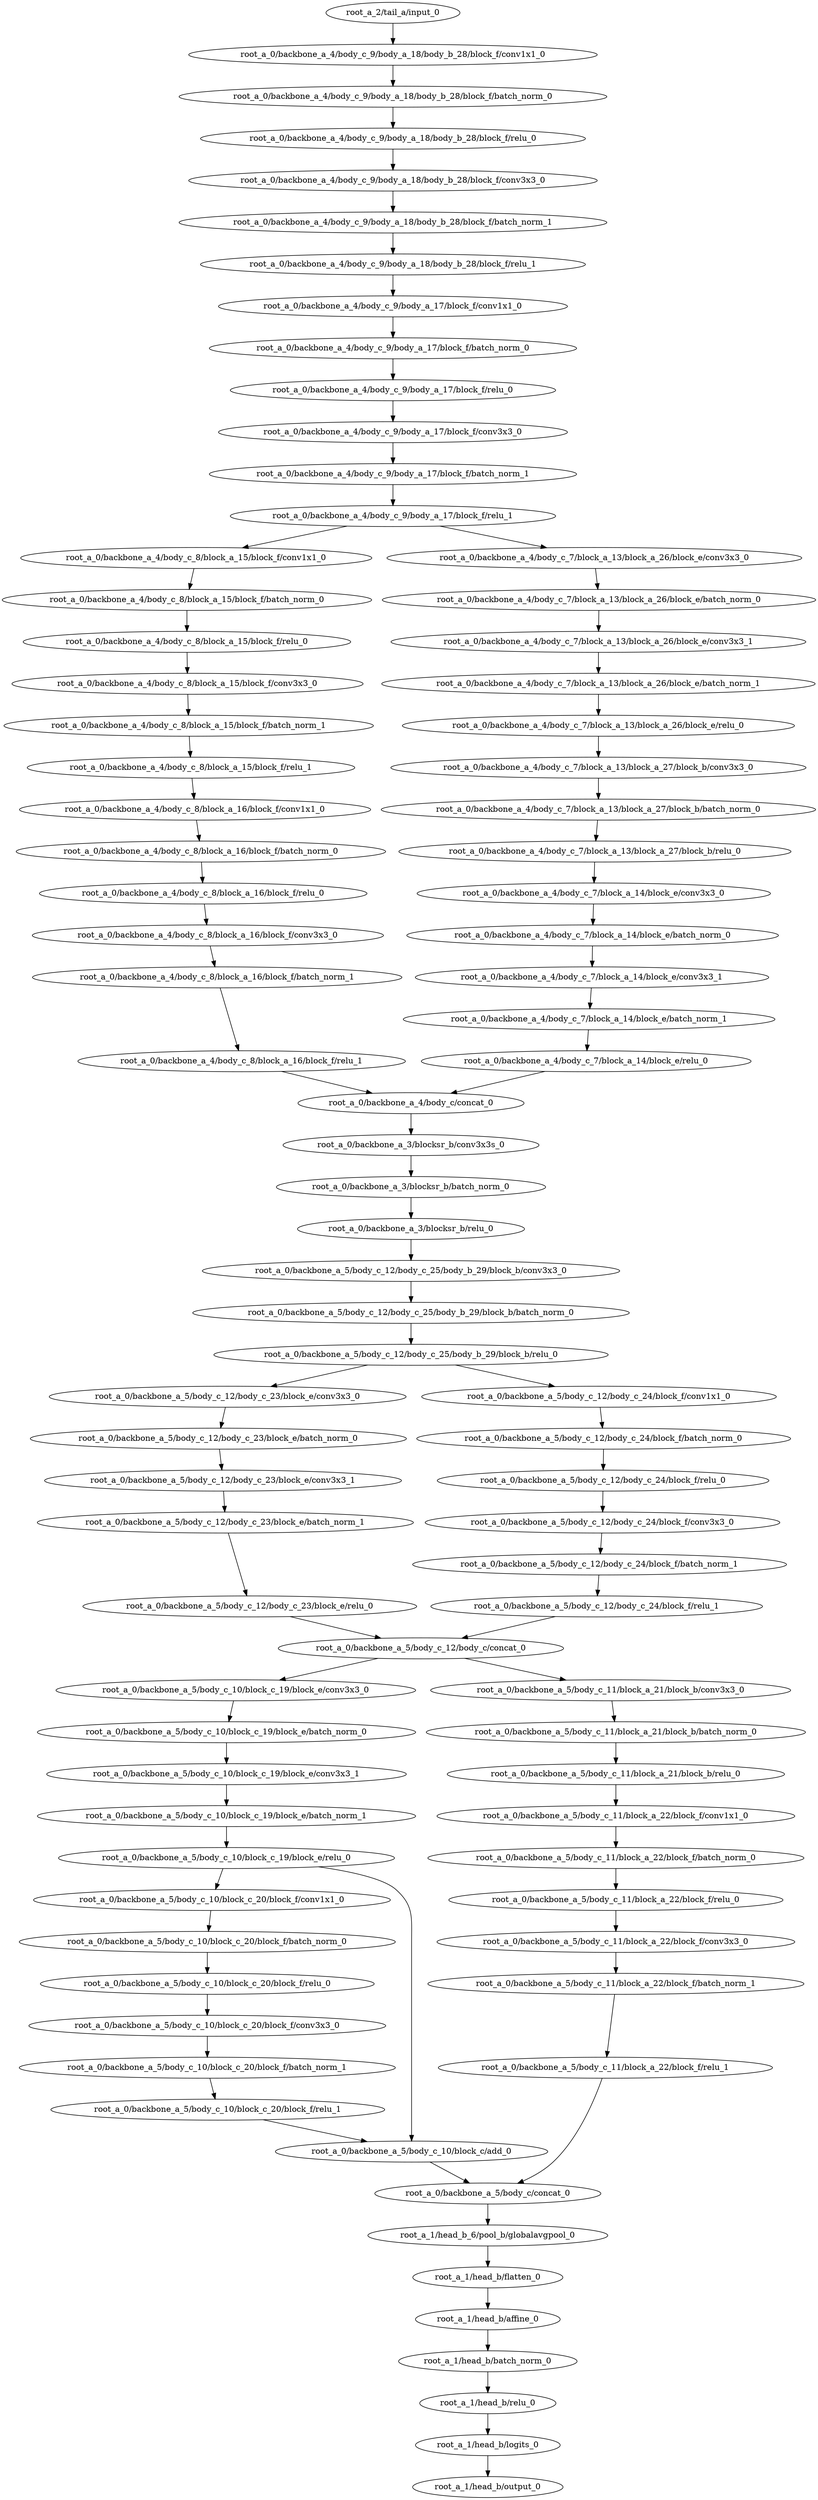 digraph root_a {
	"root_a_2/tail_a/input_0"
	"root_a_0/backbone_a_4/body_c_9/body_a_18/body_b_28/block_f/conv1x1_0"
	"root_a_0/backbone_a_4/body_c_9/body_a_18/body_b_28/block_f/batch_norm_0"
	"root_a_0/backbone_a_4/body_c_9/body_a_18/body_b_28/block_f/relu_0"
	"root_a_0/backbone_a_4/body_c_9/body_a_18/body_b_28/block_f/conv3x3_0"
	"root_a_0/backbone_a_4/body_c_9/body_a_18/body_b_28/block_f/batch_norm_1"
	"root_a_0/backbone_a_4/body_c_9/body_a_18/body_b_28/block_f/relu_1"
	"root_a_0/backbone_a_4/body_c_9/body_a_17/block_f/conv1x1_0"
	"root_a_0/backbone_a_4/body_c_9/body_a_17/block_f/batch_norm_0"
	"root_a_0/backbone_a_4/body_c_9/body_a_17/block_f/relu_0"
	"root_a_0/backbone_a_4/body_c_9/body_a_17/block_f/conv3x3_0"
	"root_a_0/backbone_a_4/body_c_9/body_a_17/block_f/batch_norm_1"
	"root_a_0/backbone_a_4/body_c_9/body_a_17/block_f/relu_1"
	"root_a_0/backbone_a_4/body_c_8/block_a_15/block_f/conv1x1_0"
	"root_a_0/backbone_a_4/body_c_8/block_a_15/block_f/batch_norm_0"
	"root_a_0/backbone_a_4/body_c_8/block_a_15/block_f/relu_0"
	"root_a_0/backbone_a_4/body_c_8/block_a_15/block_f/conv3x3_0"
	"root_a_0/backbone_a_4/body_c_8/block_a_15/block_f/batch_norm_1"
	"root_a_0/backbone_a_4/body_c_8/block_a_15/block_f/relu_1"
	"root_a_0/backbone_a_4/body_c_8/block_a_16/block_f/conv1x1_0"
	"root_a_0/backbone_a_4/body_c_8/block_a_16/block_f/batch_norm_0"
	"root_a_0/backbone_a_4/body_c_8/block_a_16/block_f/relu_0"
	"root_a_0/backbone_a_4/body_c_8/block_a_16/block_f/conv3x3_0"
	"root_a_0/backbone_a_4/body_c_8/block_a_16/block_f/batch_norm_1"
	"root_a_0/backbone_a_4/body_c_8/block_a_16/block_f/relu_1"
	"root_a_0/backbone_a_4/body_c_7/block_a_13/block_a_26/block_e/conv3x3_0"
	"root_a_0/backbone_a_4/body_c_7/block_a_13/block_a_26/block_e/batch_norm_0"
	"root_a_0/backbone_a_4/body_c_7/block_a_13/block_a_26/block_e/conv3x3_1"
	"root_a_0/backbone_a_4/body_c_7/block_a_13/block_a_26/block_e/batch_norm_1"
	"root_a_0/backbone_a_4/body_c_7/block_a_13/block_a_26/block_e/relu_0"
	"root_a_0/backbone_a_4/body_c_7/block_a_13/block_a_27/block_b/conv3x3_0"
	"root_a_0/backbone_a_4/body_c_7/block_a_13/block_a_27/block_b/batch_norm_0"
	"root_a_0/backbone_a_4/body_c_7/block_a_13/block_a_27/block_b/relu_0"
	"root_a_0/backbone_a_4/body_c_7/block_a_14/block_e/conv3x3_0"
	"root_a_0/backbone_a_4/body_c_7/block_a_14/block_e/batch_norm_0"
	"root_a_0/backbone_a_4/body_c_7/block_a_14/block_e/conv3x3_1"
	"root_a_0/backbone_a_4/body_c_7/block_a_14/block_e/batch_norm_1"
	"root_a_0/backbone_a_4/body_c_7/block_a_14/block_e/relu_0"
	"root_a_0/backbone_a_4/body_c/concat_0"
	"root_a_0/backbone_a_3/blocksr_b/conv3x3s_0"
	"root_a_0/backbone_a_3/blocksr_b/batch_norm_0"
	"root_a_0/backbone_a_3/blocksr_b/relu_0"
	"root_a_0/backbone_a_5/body_c_12/body_c_25/body_b_29/block_b/conv3x3_0"
	"root_a_0/backbone_a_5/body_c_12/body_c_25/body_b_29/block_b/batch_norm_0"
	"root_a_0/backbone_a_5/body_c_12/body_c_25/body_b_29/block_b/relu_0"
	"root_a_0/backbone_a_5/body_c_12/body_c_23/block_e/conv3x3_0"
	"root_a_0/backbone_a_5/body_c_12/body_c_23/block_e/batch_norm_0"
	"root_a_0/backbone_a_5/body_c_12/body_c_23/block_e/conv3x3_1"
	"root_a_0/backbone_a_5/body_c_12/body_c_23/block_e/batch_norm_1"
	"root_a_0/backbone_a_5/body_c_12/body_c_23/block_e/relu_0"
	"root_a_0/backbone_a_5/body_c_12/body_c_24/block_f/conv1x1_0"
	"root_a_0/backbone_a_5/body_c_12/body_c_24/block_f/batch_norm_0"
	"root_a_0/backbone_a_5/body_c_12/body_c_24/block_f/relu_0"
	"root_a_0/backbone_a_5/body_c_12/body_c_24/block_f/conv3x3_0"
	"root_a_0/backbone_a_5/body_c_12/body_c_24/block_f/batch_norm_1"
	"root_a_0/backbone_a_5/body_c_12/body_c_24/block_f/relu_1"
	"root_a_0/backbone_a_5/body_c_12/body_c/concat_0"
	"root_a_0/backbone_a_5/body_c_10/block_c_19/block_e/conv3x3_0"
	"root_a_0/backbone_a_5/body_c_10/block_c_19/block_e/batch_norm_0"
	"root_a_0/backbone_a_5/body_c_10/block_c_19/block_e/conv3x3_1"
	"root_a_0/backbone_a_5/body_c_10/block_c_19/block_e/batch_norm_1"
	"root_a_0/backbone_a_5/body_c_10/block_c_19/block_e/relu_0"
	"root_a_0/backbone_a_5/body_c_10/block_c_20/block_f/conv1x1_0"
	"root_a_0/backbone_a_5/body_c_10/block_c_20/block_f/batch_norm_0"
	"root_a_0/backbone_a_5/body_c_10/block_c_20/block_f/relu_0"
	"root_a_0/backbone_a_5/body_c_10/block_c_20/block_f/conv3x3_0"
	"root_a_0/backbone_a_5/body_c_10/block_c_20/block_f/batch_norm_1"
	"root_a_0/backbone_a_5/body_c_10/block_c_20/block_f/relu_1"
	"root_a_0/backbone_a_5/body_c_10/block_c/add_0"
	"root_a_0/backbone_a_5/body_c_11/block_a_21/block_b/conv3x3_0"
	"root_a_0/backbone_a_5/body_c_11/block_a_21/block_b/batch_norm_0"
	"root_a_0/backbone_a_5/body_c_11/block_a_21/block_b/relu_0"
	"root_a_0/backbone_a_5/body_c_11/block_a_22/block_f/conv1x1_0"
	"root_a_0/backbone_a_5/body_c_11/block_a_22/block_f/batch_norm_0"
	"root_a_0/backbone_a_5/body_c_11/block_a_22/block_f/relu_0"
	"root_a_0/backbone_a_5/body_c_11/block_a_22/block_f/conv3x3_0"
	"root_a_0/backbone_a_5/body_c_11/block_a_22/block_f/batch_norm_1"
	"root_a_0/backbone_a_5/body_c_11/block_a_22/block_f/relu_1"
	"root_a_0/backbone_a_5/body_c/concat_0"
	"root_a_1/head_b_6/pool_b/globalavgpool_0"
	"root_a_1/head_b/flatten_0"
	"root_a_1/head_b/affine_0"
	"root_a_1/head_b/batch_norm_0"
	"root_a_1/head_b/relu_0"
	"root_a_1/head_b/logits_0"
	"root_a_1/head_b/output_0"

	"root_a_2/tail_a/input_0" -> "root_a_0/backbone_a_4/body_c_9/body_a_18/body_b_28/block_f/conv1x1_0"
	"root_a_0/backbone_a_4/body_c_9/body_a_18/body_b_28/block_f/conv1x1_0" -> "root_a_0/backbone_a_4/body_c_9/body_a_18/body_b_28/block_f/batch_norm_0"
	"root_a_0/backbone_a_4/body_c_9/body_a_18/body_b_28/block_f/batch_norm_0" -> "root_a_0/backbone_a_4/body_c_9/body_a_18/body_b_28/block_f/relu_0"
	"root_a_0/backbone_a_4/body_c_9/body_a_18/body_b_28/block_f/relu_0" -> "root_a_0/backbone_a_4/body_c_9/body_a_18/body_b_28/block_f/conv3x3_0"
	"root_a_0/backbone_a_4/body_c_9/body_a_18/body_b_28/block_f/conv3x3_0" -> "root_a_0/backbone_a_4/body_c_9/body_a_18/body_b_28/block_f/batch_norm_1"
	"root_a_0/backbone_a_4/body_c_9/body_a_18/body_b_28/block_f/batch_norm_1" -> "root_a_0/backbone_a_4/body_c_9/body_a_18/body_b_28/block_f/relu_1"
	"root_a_0/backbone_a_4/body_c_9/body_a_18/body_b_28/block_f/relu_1" -> "root_a_0/backbone_a_4/body_c_9/body_a_17/block_f/conv1x1_0"
	"root_a_0/backbone_a_4/body_c_9/body_a_17/block_f/conv1x1_0" -> "root_a_0/backbone_a_4/body_c_9/body_a_17/block_f/batch_norm_0"
	"root_a_0/backbone_a_4/body_c_9/body_a_17/block_f/batch_norm_0" -> "root_a_0/backbone_a_4/body_c_9/body_a_17/block_f/relu_0"
	"root_a_0/backbone_a_4/body_c_9/body_a_17/block_f/relu_0" -> "root_a_0/backbone_a_4/body_c_9/body_a_17/block_f/conv3x3_0"
	"root_a_0/backbone_a_4/body_c_9/body_a_17/block_f/conv3x3_0" -> "root_a_0/backbone_a_4/body_c_9/body_a_17/block_f/batch_norm_1"
	"root_a_0/backbone_a_4/body_c_9/body_a_17/block_f/batch_norm_1" -> "root_a_0/backbone_a_4/body_c_9/body_a_17/block_f/relu_1"
	"root_a_0/backbone_a_4/body_c_9/body_a_17/block_f/relu_1" -> "root_a_0/backbone_a_4/body_c_8/block_a_15/block_f/conv1x1_0"
	"root_a_0/backbone_a_4/body_c_8/block_a_15/block_f/conv1x1_0" -> "root_a_0/backbone_a_4/body_c_8/block_a_15/block_f/batch_norm_0"
	"root_a_0/backbone_a_4/body_c_8/block_a_15/block_f/batch_norm_0" -> "root_a_0/backbone_a_4/body_c_8/block_a_15/block_f/relu_0"
	"root_a_0/backbone_a_4/body_c_8/block_a_15/block_f/relu_0" -> "root_a_0/backbone_a_4/body_c_8/block_a_15/block_f/conv3x3_0"
	"root_a_0/backbone_a_4/body_c_8/block_a_15/block_f/conv3x3_0" -> "root_a_0/backbone_a_4/body_c_8/block_a_15/block_f/batch_norm_1"
	"root_a_0/backbone_a_4/body_c_8/block_a_15/block_f/batch_norm_1" -> "root_a_0/backbone_a_4/body_c_8/block_a_15/block_f/relu_1"
	"root_a_0/backbone_a_4/body_c_8/block_a_15/block_f/relu_1" -> "root_a_0/backbone_a_4/body_c_8/block_a_16/block_f/conv1x1_0"
	"root_a_0/backbone_a_4/body_c_8/block_a_16/block_f/conv1x1_0" -> "root_a_0/backbone_a_4/body_c_8/block_a_16/block_f/batch_norm_0"
	"root_a_0/backbone_a_4/body_c_8/block_a_16/block_f/batch_norm_0" -> "root_a_0/backbone_a_4/body_c_8/block_a_16/block_f/relu_0"
	"root_a_0/backbone_a_4/body_c_8/block_a_16/block_f/relu_0" -> "root_a_0/backbone_a_4/body_c_8/block_a_16/block_f/conv3x3_0"
	"root_a_0/backbone_a_4/body_c_8/block_a_16/block_f/conv3x3_0" -> "root_a_0/backbone_a_4/body_c_8/block_a_16/block_f/batch_norm_1"
	"root_a_0/backbone_a_4/body_c_8/block_a_16/block_f/batch_norm_1" -> "root_a_0/backbone_a_4/body_c_8/block_a_16/block_f/relu_1"
	"root_a_0/backbone_a_4/body_c_9/body_a_17/block_f/relu_1" -> "root_a_0/backbone_a_4/body_c_7/block_a_13/block_a_26/block_e/conv3x3_0"
	"root_a_0/backbone_a_4/body_c_7/block_a_13/block_a_26/block_e/conv3x3_0" -> "root_a_0/backbone_a_4/body_c_7/block_a_13/block_a_26/block_e/batch_norm_0"
	"root_a_0/backbone_a_4/body_c_7/block_a_13/block_a_26/block_e/batch_norm_0" -> "root_a_0/backbone_a_4/body_c_7/block_a_13/block_a_26/block_e/conv3x3_1"
	"root_a_0/backbone_a_4/body_c_7/block_a_13/block_a_26/block_e/conv3x3_1" -> "root_a_0/backbone_a_4/body_c_7/block_a_13/block_a_26/block_e/batch_norm_1"
	"root_a_0/backbone_a_4/body_c_7/block_a_13/block_a_26/block_e/batch_norm_1" -> "root_a_0/backbone_a_4/body_c_7/block_a_13/block_a_26/block_e/relu_0"
	"root_a_0/backbone_a_4/body_c_7/block_a_13/block_a_26/block_e/relu_0" -> "root_a_0/backbone_a_4/body_c_7/block_a_13/block_a_27/block_b/conv3x3_0"
	"root_a_0/backbone_a_4/body_c_7/block_a_13/block_a_27/block_b/conv3x3_0" -> "root_a_0/backbone_a_4/body_c_7/block_a_13/block_a_27/block_b/batch_norm_0"
	"root_a_0/backbone_a_4/body_c_7/block_a_13/block_a_27/block_b/batch_norm_0" -> "root_a_0/backbone_a_4/body_c_7/block_a_13/block_a_27/block_b/relu_0"
	"root_a_0/backbone_a_4/body_c_7/block_a_13/block_a_27/block_b/relu_0" -> "root_a_0/backbone_a_4/body_c_7/block_a_14/block_e/conv3x3_0"
	"root_a_0/backbone_a_4/body_c_7/block_a_14/block_e/conv3x3_0" -> "root_a_0/backbone_a_4/body_c_7/block_a_14/block_e/batch_norm_0"
	"root_a_0/backbone_a_4/body_c_7/block_a_14/block_e/batch_norm_0" -> "root_a_0/backbone_a_4/body_c_7/block_a_14/block_e/conv3x3_1"
	"root_a_0/backbone_a_4/body_c_7/block_a_14/block_e/conv3x3_1" -> "root_a_0/backbone_a_4/body_c_7/block_a_14/block_e/batch_norm_1"
	"root_a_0/backbone_a_4/body_c_7/block_a_14/block_e/batch_norm_1" -> "root_a_0/backbone_a_4/body_c_7/block_a_14/block_e/relu_0"
	"root_a_0/backbone_a_4/body_c_8/block_a_16/block_f/relu_1" -> "root_a_0/backbone_a_4/body_c/concat_0"
	"root_a_0/backbone_a_4/body_c_7/block_a_14/block_e/relu_0" -> "root_a_0/backbone_a_4/body_c/concat_0"
	"root_a_0/backbone_a_4/body_c/concat_0" -> "root_a_0/backbone_a_3/blocksr_b/conv3x3s_0"
	"root_a_0/backbone_a_3/blocksr_b/conv3x3s_0" -> "root_a_0/backbone_a_3/blocksr_b/batch_norm_0"
	"root_a_0/backbone_a_3/blocksr_b/batch_norm_0" -> "root_a_0/backbone_a_3/blocksr_b/relu_0"
	"root_a_0/backbone_a_3/blocksr_b/relu_0" -> "root_a_0/backbone_a_5/body_c_12/body_c_25/body_b_29/block_b/conv3x3_0"
	"root_a_0/backbone_a_5/body_c_12/body_c_25/body_b_29/block_b/conv3x3_0" -> "root_a_0/backbone_a_5/body_c_12/body_c_25/body_b_29/block_b/batch_norm_0"
	"root_a_0/backbone_a_5/body_c_12/body_c_25/body_b_29/block_b/batch_norm_0" -> "root_a_0/backbone_a_5/body_c_12/body_c_25/body_b_29/block_b/relu_0"
	"root_a_0/backbone_a_5/body_c_12/body_c_25/body_b_29/block_b/relu_0" -> "root_a_0/backbone_a_5/body_c_12/body_c_23/block_e/conv3x3_0"
	"root_a_0/backbone_a_5/body_c_12/body_c_23/block_e/conv3x3_0" -> "root_a_0/backbone_a_5/body_c_12/body_c_23/block_e/batch_norm_0"
	"root_a_0/backbone_a_5/body_c_12/body_c_23/block_e/batch_norm_0" -> "root_a_0/backbone_a_5/body_c_12/body_c_23/block_e/conv3x3_1"
	"root_a_0/backbone_a_5/body_c_12/body_c_23/block_e/conv3x3_1" -> "root_a_0/backbone_a_5/body_c_12/body_c_23/block_e/batch_norm_1"
	"root_a_0/backbone_a_5/body_c_12/body_c_23/block_e/batch_norm_1" -> "root_a_0/backbone_a_5/body_c_12/body_c_23/block_e/relu_0"
	"root_a_0/backbone_a_5/body_c_12/body_c_25/body_b_29/block_b/relu_0" -> "root_a_0/backbone_a_5/body_c_12/body_c_24/block_f/conv1x1_0"
	"root_a_0/backbone_a_5/body_c_12/body_c_24/block_f/conv1x1_0" -> "root_a_0/backbone_a_5/body_c_12/body_c_24/block_f/batch_norm_0"
	"root_a_0/backbone_a_5/body_c_12/body_c_24/block_f/batch_norm_0" -> "root_a_0/backbone_a_5/body_c_12/body_c_24/block_f/relu_0"
	"root_a_0/backbone_a_5/body_c_12/body_c_24/block_f/relu_0" -> "root_a_0/backbone_a_5/body_c_12/body_c_24/block_f/conv3x3_0"
	"root_a_0/backbone_a_5/body_c_12/body_c_24/block_f/conv3x3_0" -> "root_a_0/backbone_a_5/body_c_12/body_c_24/block_f/batch_norm_1"
	"root_a_0/backbone_a_5/body_c_12/body_c_24/block_f/batch_norm_1" -> "root_a_0/backbone_a_5/body_c_12/body_c_24/block_f/relu_1"
	"root_a_0/backbone_a_5/body_c_12/body_c_23/block_e/relu_0" -> "root_a_0/backbone_a_5/body_c_12/body_c/concat_0"
	"root_a_0/backbone_a_5/body_c_12/body_c_24/block_f/relu_1" -> "root_a_0/backbone_a_5/body_c_12/body_c/concat_0"
	"root_a_0/backbone_a_5/body_c_12/body_c/concat_0" -> "root_a_0/backbone_a_5/body_c_10/block_c_19/block_e/conv3x3_0"
	"root_a_0/backbone_a_5/body_c_10/block_c_19/block_e/conv3x3_0" -> "root_a_0/backbone_a_5/body_c_10/block_c_19/block_e/batch_norm_0"
	"root_a_0/backbone_a_5/body_c_10/block_c_19/block_e/batch_norm_0" -> "root_a_0/backbone_a_5/body_c_10/block_c_19/block_e/conv3x3_1"
	"root_a_0/backbone_a_5/body_c_10/block_c_19/block_e/conv3x3_1" -> "root_a_0/backbone_a_5/body_c_10/block_c_19/block_e/batch_norm_1"
	"root_a_0/backbone_a_5/body_c_10/block_c_19/block_e/batch_norm_1" -> "root_a_0/backbone_a_5/body_c_10/block_c_19/block_e/relu_0"
	"root_a_0/backbone_a_5/body_c_10/block_c_19/block_e/relu_0" -> "root_a_0/backbone_a_5/body_c_10/block_c_20/block_f/conv1x1_0"
	"root_a_0/backbone_a_5/body_c_10/block_c_20/block_f/conv1x1_0" -> "root_a_0/backbone_a_5/body_c_10/block_c_20/block_f/batch_norm_0"
	"root_a_0/backbone_a_5/body_c_10/block_c_20/block_f/batch_norm_0" -> "root_a_0/backbone_a_5/body_c_10/block_c_20/block_f/relu_0"
	"root_a_0/backbone_a_5/body_c_10/block_c_20/block_f/relu_0" -> "root_a_0/backbone_a_5/body_c_10/block_c_20/block_f/conv3x3_0"
	"root_a_0/backbone_a_5/body_c_10/block_c_20/block_f/conv3x3_0" -> "root_a_0/backbone_a_5/body_c_10/block_c_20/block_f/batch_norm_1"
	"root_a_0/backbone_a_5/body_c_10/block_c_20/block_f/batch_norm_1" -> "root_a_0/backbone_a_5/body_c_10/block_c_20/block_f/relu_1"
	"root_a_0/backbone_a_5/body_c_10/block_c_19/block_e/relu_0" -> "root_a_0/backbone_a_5/body_c_10/block_c/add_0"
	"root_a_0/backbone_a_5/body_c_10/block_c_20/block_f/relu_1" -> "root_a_0/backbone_a_5/body_c_10/block_c/add_0"
	"root_a_0/backbone_a_5/body_c_12/body_c/concat_0" -> "root_a_0/backbone_a_5/body_c_11/block_a_21/block_b/conv3x3_0"
	"root_a_0/backbone_a_5/body_c_11/block_a_21/block_b/conv3x3_0" -> "root_a_0/backbone_a_5/body_c_11/block_a_21/block_b/batch_norm_0"
	"root_a_0/backbone_a_5/body_c_11/block_a_21/block_b/batch_norm_0" -> "root_a_0/backbone_a_5/body_c_11/block_a_21/block_b/relu_0"
	"root_a_0/backbone_a_5/body_c_11/block_a_21/block_b/relu_0" -> "root_a_0/backbone_a_5/body_c_11/block_a_22/block_f/conv1x1_0"
	"root_a_0/backbone_a_5/body_c_11/block_a_22/block_f/conv1x1_0" -> "root_a_0/backbone_a_5/body_c_11/block_a_22/block_f/batch_norm_0"
	"root_a_0/backbone_a_5/body_c_11/block_a_22/block_f/batch_norm_0" -> "root_a_0/backbone_a_5/body_c_11/block_a_22/block_f/relu_0"
	"root_a_0/backbone_a_5/body_c_11/block_a_22/block_f/relu_0" -> "root_a_0/backbone_a_5/body_c_11/block_a_22/block_f/conv3x3_0"
	"root_a_0/backbone_a_5/body_c_11/block_a_22/block_f/conv3x3_0" -> "root_a_0/backbone_a_5/body_c_11/block_a_22/block_f/batch_norm_1"
	"root_a_0/backbone_a_5/body_c_11/block_a_22/block_f/batch_norm_1" -> "root_a_0/backbone_a_5/body_c_11/block_a_22/block_f/relu_1"
	"root_a_0/backbone_a_5/body_c_10/block_c/add_0" -> "root_a_0/backbone_a_5/body_c/concat_0"
	"root_a_0/backbone_a_5/body_c_11/block_a_22/block_f/relu_1" -> "root_a_0/backbone_a_5/body_c/concat_0"
	"root_a_0/backbone_a_5/body_c/concat_0" -> "root_a_1/head_b_6/pool_b/globalavgpool_0"
	"root_a_1/head_b_6/pool_b/globalavgpool_0" -> "root_a_1/head_b/flatten_0"
	"root_a_1/head_b/flatten_0" -> "root_a_1/head_b/affine_0"
	"root_a_1/head_b/affine_0" -> "root_a_1/head_b/batch_norm_0"
	"root_a_1/head_b/batch_norm_0" -> "root_a_1/head_b/relu_0"
	"root_a_1/head_b/relu_0" -> "root_a_1/head_b/logits_0"
	"root_a_1/head_b/logits_0" -> "root_a_1/head_b/output_0"

}